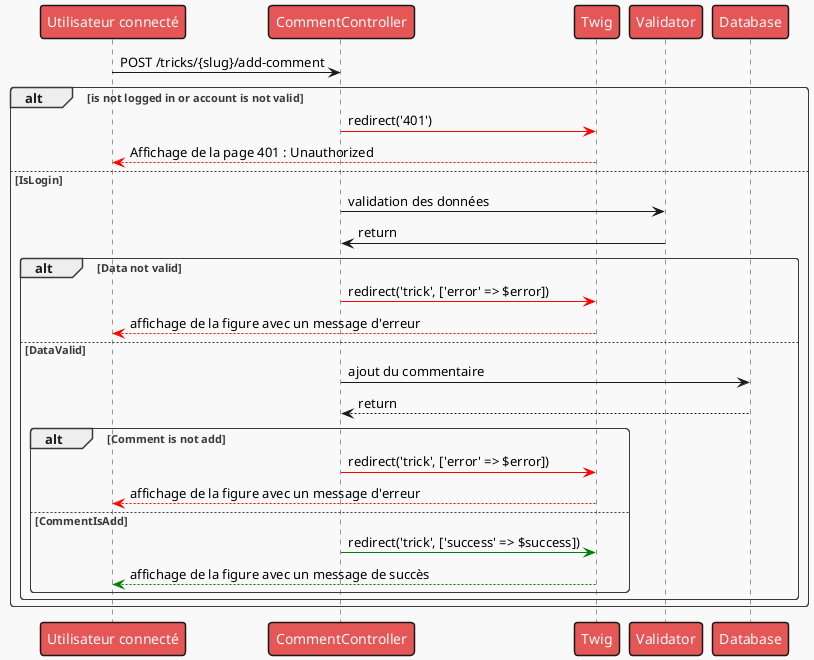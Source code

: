 @startuml

!theme mars

Person as "Utilisateur connecté" -> CommentController : POST /tricks/{slug}/add-comment

alt is not logged in or account is not valid
CommentController -[#red]> Twig : redirect('401')
Twig -[#red]-> Person : Affichage de la page 401 : Unauthorized
else IsLogin
CommentController -> Validator : validation des données
Validator -> CommentController : return
    alt Data not valid
    CommentController -[#red]> Twig : redirect('trick', ['error' => $error])
    Twig -[#red]-> Person : affichage de la figure avec un message d'erreur
    else DataValid
    CommentController -> Database : ajout du commentaire
    Database --> CommentController : return
        alt Comment is not add
        CommentController -[#red]> Twig : redirect('trick', ['error' => $error])
        Twig -[#red]-> Person : affichage de la figure avec un message d'erreur
        else CommentIsAdd
        CommentController -[#green]> Twig : redirect('trick', ['success' => $success])
            Twig -[#green]-> Person : affichage de la figure avec un message de succès
        end
    end
end
@enduml